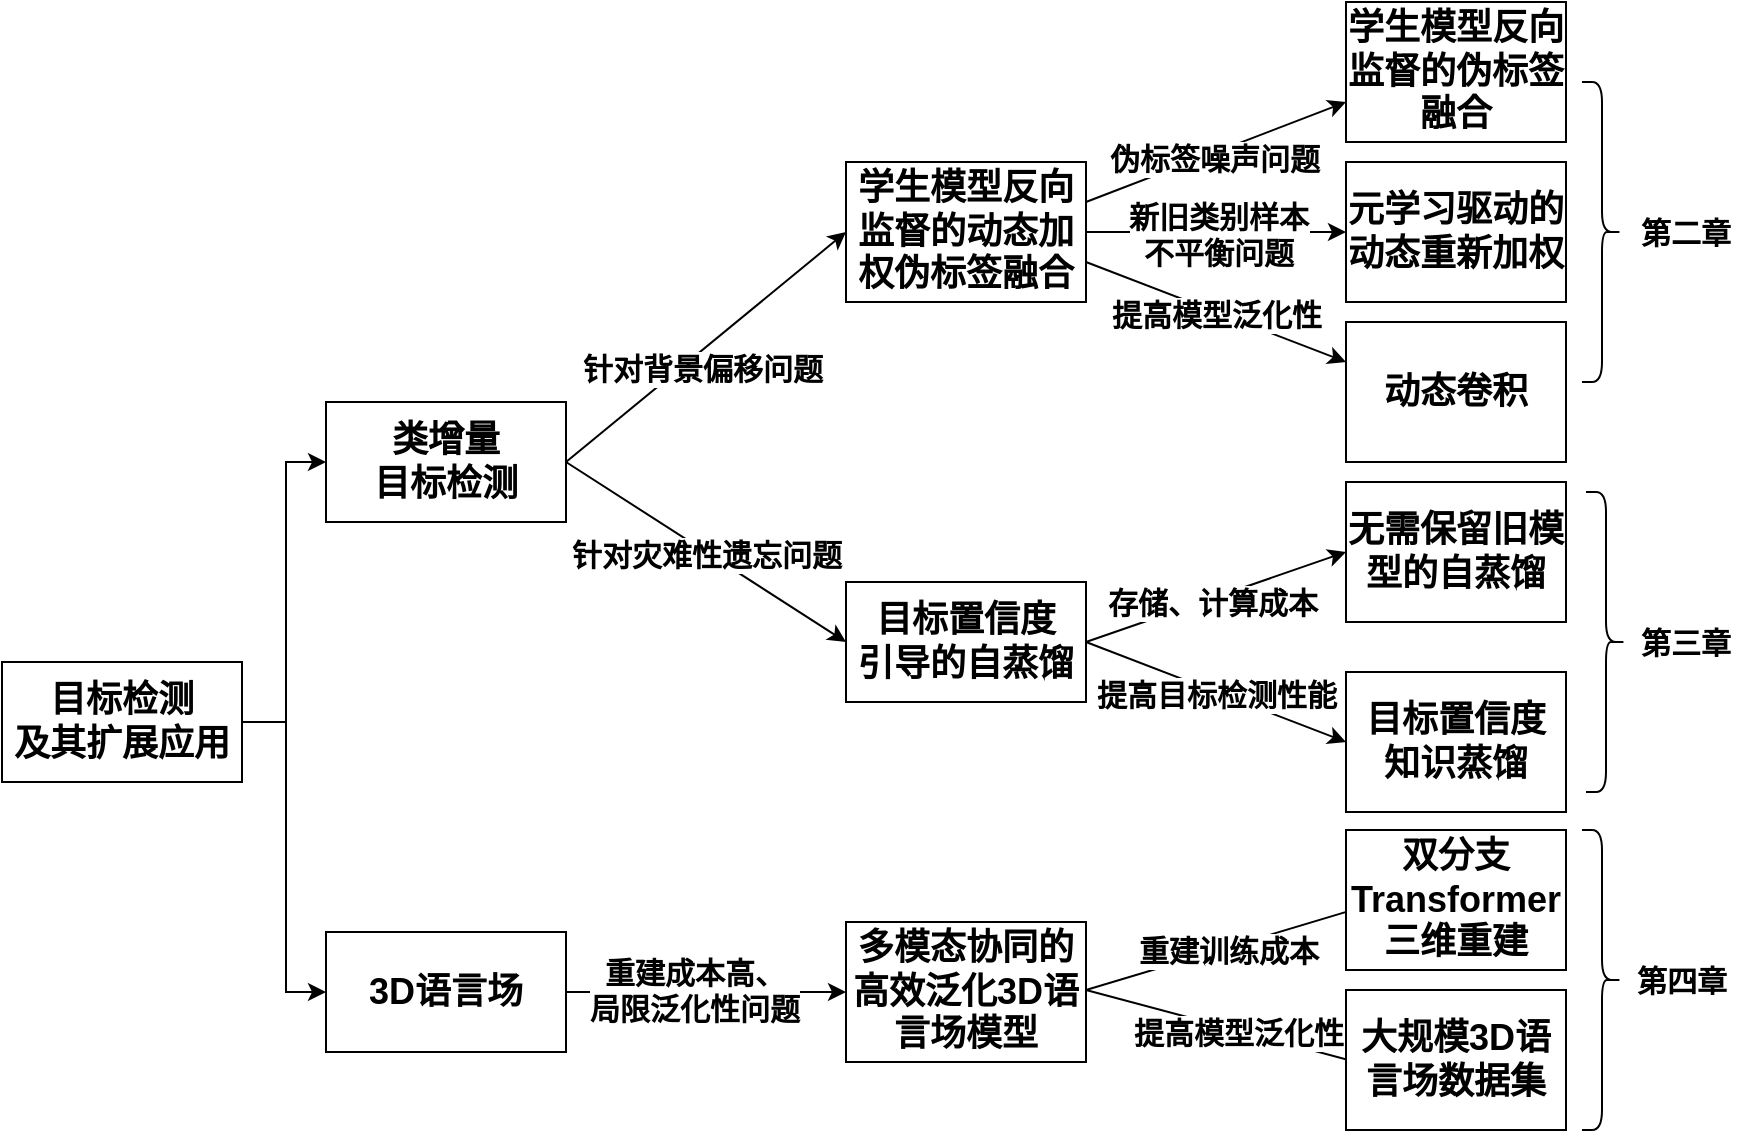 <mxfile version="26.1.0">
  <diagram name="第 1 页" id="9PxOJa-GYMEY9I_e3lbe">
    <mxGraphModel dx="1134" dy="1832" grid="1" gridSize="10" guides="1" tooltips="1" connect="1" arrows="1" fold="1" page="1" pageScale="1" pageWidth="827" pageHeight="1169" math="0" shadow="0">
      <root>
        <mxCell id="0" />
        <mxCell id="1" parent="0" />
        <mxCell id="6DWLwP2dBzeRYAyNFLK5-1" value="&lt;font style=&quot;font-size: 18px;&quot;&gt;&lt;b&gt;目标检测&lt;/b&gt;&lt;/font&gt;&lt;div&gt;&lt;font style=&quot;font-size: 18px;&quot;&gt;&lt;b&gt;及其扩展应用&lt;/b&gt;&lt;/font&gt;&lt;/div&gt;" style="rounded=0;whiteSpace=wrap;html=1;" parent="1" vertex="1">
          <mxGeometry x="118" y="230" width="120" height="60" as="geometry" />
        </mxCell>
        <mxCell id="6DWLwP2dBzeRYAyNFLK5-2" value="&lt;span style=&quot;font-size: 18px;&quot;&gt;&lt;b&gt;类增量&lt;/b&gt;&lt;/span&gt;&lt;div&gt;&lt;span style=&quot;font-size: 18px;&quot;&gt;&lt;b&gt;目标检测&lt;/b&gt;&lt;/span&gt;&lt;/div&gt;" style="rounded=0;whiteSpace=wrap;html=1;" parent="1" vertex="1">
          <mxGeometry x="280" y="100" width="120" height="60" as="geometry" />
        </mxCell>
        <mxCell id="6DWLwP2dBzeRYAyNFLK5-3" value="&lt;span style=&quot;font-size: 18px;&quot;&gt;&lt;b&gt;3D语言场&lt;/b&gt;&lt;/span&gt;" style="rounded=0;whiteSpace=wrap;html=1;" parent="1" vertex="1">
          <mxGeometry x="280" y="365" width="120" height="60" as="geometry" />
        </mxCell>
        <mxCell id="6DWLwP2dBzeRYAyNFLK5-4" value="" style="endArrow=none;html=1;rounded=0;exitX=1;exitY=0.5;exitDx=0;exitDy=0;" parent="1" source="6DWLwP2dBzeRYAyNFLK5-1" edge="1">
          <mxGeometry width="50" height="50" relative="1" as="geometry">
            <mxPoint x="240" y="380" as="sourcePoint" />
            <mxPoint x="260" y="260" as="targetPoint" />
          </mxGeometry>
        </mxCell>
        <mxCell id="6DWLwP2dBzeRYAyNFLK5-5" value="" style="endArrow=classic;html=1;rounded=0;entryX=0;entryY=0.5;entryDx=0;entryDy=0;" parent="1" target="6DWLwP2dBzeRYAyNFLK5-2" edge="1">
          <mxGeometry width="50" height="50" relative="1" as="geometry">
            <mxPoint x="260" y="200" as="sourcePoint" />
            <mxPoint x="290" y="270" as="targetPoint" />
            <Array as="points">
              <mxPoint x="260" y="130" />
            </Array>
          </mxGeometry>
        </mxCell>
        <mxCell id="6DWLwP2dBzeRYAyNFLK5-6" value="" style="endArrow=classic;html=1;rounded=0;entryX=0;entryY=0.5;entryDx=0;entryDy=0;" parent="1" target="6DWLwP2dBzeRYAyNFLK5-3" edge="1">
          <mxGeometry width="50" height="50" relative="1" as="geometry">
            <mxPoint x="260" y="200" as="sourcePoint" />
            <mxPoint x="290" y="270" as="targetPoint" />
            <Array as="points">
              <mxPoint x="260" y="395" />
            </Array>
          </mxGeometry>
        </mxCell>
        <mxCell id="6DWLwP2dBzeRYAyNFLK5-8" value="&lt;div style=&quot;&quot;&gt;&lt;span style=&quot;font-size: 18px;&quot;&gt;&lt;b&gt;学生模型反向监督的动态加权伪标签融合&lt;/b&gt;&lt;/span&gt;&lt;/div&gt;" style="rounded=0;whiteSpace=wrap;html=1;align=center;" parent="1" vertex="1">
          <mxGeometry x="540" y="-20" width="120" height="70" as="geometry" />
        </mxCell>
        <mxCell id="6DWLwP2dBzeRYAyNFLK5-9" value="&lt;span style=&quot;font-size: 18px;&quot;&gt;&lt;b&gt;目标置信度&lt;/b&gt;&lt;/span&gt;&lt;div&gt;&lt;span style=&quot;font-size: 18px;&quot;&gt;&lt;b&gt;引导的自蒸馏&lt;/b&gt;&lt;/span&gt;&lt;/div&gt;" style="rounded=0;whiteSpace=wrap;html=1;" parent="1" vertex="1">
          <mxGeometry x="540" y="190" width="120" height="60" as="geometry" />
        </mxCell>
        <mxCell id="6DWLwP2dBzeRYAyNFLK5-10" value="" style="endArrow=classic;html=1;rounded=0;exitX=1;exitY=0.5;exitDx=0;exitDy=0;entryX=0;entryY=0.5;entryDx=0;entryDy=0;" parent="1" source="6DWLwP2dBzeRYAyNFLK5-2" target="6DWLwP2dBzeRYAyNFLK5-8" edge="1">
          <mxGeometry width="50" height="50" relative="1" as="geometry">
            <mxPoint x="430" y="150" as="sourcePoint" />
            <mxPoint x="450" y="80" as="targetPoint" />
          </mxGeometry>
        </mxCell>
        <mxCell id="6DWLwP2dBzeRYAyNFLK5-11" value="&lt;font style=&quot;font-size: 15px;&quot;&gt;&lt;b style=&quot;&quot;&gt;针对背景偏移问题&lt;/b&gt;&lt;/font&gt;" style="edgeLabel;html=1;align=center;verticalAlign=middle;resizable=0;points=[];" parent="6DWLwP2dBzeRYAyNFLK5-10" vertex="1" connectable="0">
          <mxGeometry x="-0.241" relative="1" as="geometry">
            <mxPoint x="14" y="-3" as="offset" />
          </mxGeometry>
        </mxCell>
        <mxCell id="6DWLwP2dBzeRYAyNFLK5-12" value="" style="endArrow=classic;html=1;rounded=0;exitX=1;exitY=0.5;exitDx=0;exitDy=0;entryX=0;entryY=0.5;entryDx=0;entryDy=0;" parent="1" source="6DWLwP2dBzeRYAyNFLK5-2" target="6DWLwP2dBzeRYAyNFLK5-9" edge="1">
          <mxGeometry width="50" height="50" relative="1" as="geometry">
            <mxPoint x="430" y="200" as="sourcePoint" />
            <mxPoint x="480" y="150" as="targetPoint" />
          </mxGeometry>
        </mxCell>
        <mxCell id="6DWLwP2dBzeRYAyNFLK5-13" value="&lt;font style=&quot;font-size: 15px;&quot;&gt;&lt;b&gt;针对灾难性遗忘问题&lt;/b&gt;&lt;/font&gt;" style="edgeLabel;html=1;align=center;verticalAlign=middle;resizable=0;points=[];" parent="6DWLwP2dBzeRYAyNFLK5-12" vertex="1" connectable="0">
          <mxGeometry x="0.011" y="-2" relative="1" as="geometry">
            <mxPoint y="-1" as="offset" />
          </mxGeometry>
        </mxCell>
        <mxCell id="6DWLwP2dBzeRYAyNFLK5-15" value="&lt;span style=&quot;font-size: 18px;&quot;&gt;&lt;b&gt;多模态协同的高效泛化3D语言场模型&lt;/b&gt;&lt;/span&gt;" style="rounded=0;whiteSpace=wrap;html=1;" parent="1" vertex="1">
          <mxGeometry x="540" y="360" width="120" height="70" as="geometry" />
        </mxCell>
        <mxCell id="6DWLwP2dBzeRYAyNFLK5-16" value="" style="endArrow=classic;html=1;rounded=0;exitX=1;exitY=0.5;exitDx=0;exitDy=0;entryX=0;entryY=0.5;entryDx=0;entryDy=0;" parent="1" source="6DWLwP2dBzeRYAyNFLK5-3" target="6DWLwP2dBzeRYAyNFLK5-15" edge="1">
          <mxGeometry width="50" height="50" relative="1" as="geometry">
            <mxPoint x="410" y="405" as="sourcePoint" />
            <mxPoint x="460" y="355" as="targetPoint" />
          </mxGeometry>
        </mxCell>
        <mxCell id="6DWLwP2dBzeRYAyNFLK5-17" value="&lt;font style=&quot;font-size: 15px;&quot;&gt;&lt;b&gt;重建成本高、&lt;/b&gt;&lt;/font&gt;&lt;div&gt;&lt;font style=&quot;font-size: 15px;&quot;&gt;&lt;b&gt;局限泛化性问题&lt;/b&gt;&lt;/font&gt;&lt;/div&gt;" style="edgeLabel;html=1;align=center;verticalAlign=middle;resizable=0;points=[];" parent="6DWLwP2dBzeRYAyNFLK5-16" vertex="1" connectable="0">
          <mxGeometry x="-0.096" y="1" relative="1" as="geometry">
            <mxPoint as="offset" />
          </mxGeometry>
        </mxCell>
        <mxCell id="sPjnnIMg6PRWZblBv97r-1" value="&lt;font style=&quot;font-size: 15px;&quot;&gt;&lt;b&gt;第二章&lt;/b&gt;&lt;/font&gt;" style="text;strokeColor=none;align=center;fillColor=none;html=1;verticalAlign=middle;whiteSpace=wrap;rounded=0;" parent="1" vertex="1">
          <mxGeometry x="930" width="60" height="30" as="geometry" />
        </mxCell>
        <mxCell id="sPjnnIMg6PRWZblBv97r-2" value="&lt;font style=&quot;font-size: 15px;&quot;&gt;&lt;b&gt;第三章&lt;/b&gt;&lt;/font&gt;" style="text;strokeColor=none;align=center;fillColor=none;html=1;verticalAlign=middle;whiteSpace=wrap;rounded=0;" parent="1" vertex="1">
          <mxGeometry x="930" y="205" width="60" height="30" as="geometry" />
        </mxCell>
        <mxCell id="sPjnnIMg6PRWZblBv97r-3" value="&lt;font style=&quot;font-size: 15px;&quot;&gt;&lt;b&gt;第四章&lt;/b&gt;&lt;/font&gt;" style="text;strokeColor=none;align=center;fillColor=none;html=1;verticalAlign=middle;whiteSpace=wrap;rounded=0;" parent="1" vertex="1">
          <mxGeometry x="928" y="374" width="60" height="30" as="geometry" />
        </mxCell>
        <mxCell id="DEzhcm0lgIru7ttaUhke-2" value="" style="endArrow=classic;html=1;rounded=0;exitX=1;exitY=0.5;exitDx=0;exitDy=0;" edge="1" parent="1">
          <mxGeometry width="50" height="50" relative="1" as="geometry">
            <mxPoint x="660" as="sourcePoint" />
            <mxPoint x="790" y="-50" as="targetPoint" />
          </mxGeometry>
        </mxCell>
        <mxCell id="DEzhcm0lgIru7ttaUhke-3" value="&lt;font style=&quot;font-size: 15px;&quot;&gt;&lt;b style=&quot;&quot;&gt;伪标签噪声问题&lt;/b&gt;&lt;/font&gt;" style="edgeLabel;html=1;align=center;verticalAlign=middle;resizable=0;points=[];" vertex="1" connectable="0" parent="DEzhcm0lgIru7ttaUhke-2">
          <mxGeometry x="-0.241" relative="1" as="geometry">
            <mxPoint x="14" y="-3" as="offset" />
          </mxGeometry>
        </mxCell>
        <mxCell id="DEzhcm0lgIru7ttaUhke-4" value="" style="endArrow=classic;html=1;rounded=0;exitX=1;exitY=0.5;exitDx=0;exitDy=0;" edge="1" parent="1" source="6DWLwP2dBzeRYAyNFLK5-8">
          <mxGeometry width="50" height="50" relative="1" as="geometry">
            <mxPoint x="660" y="20" as="sourcePoint" />
            <mxPoint x="790" y="15" as="targetPoint" />
          </mxGeometry>
        </mxCell>
        <mxCell id="DEzhcm0lgIru7ttaUhke-5" value="&lt;font style=&quot;font-size: 15px;&quot;&gt;&lt;b&gt;新旧类别样本&lt;/b&gt;&lt;/font&gt;&lt;div&gt;&lt;font style=&quot;font-size: 15px;&quot;&gt;&lt;b&gt;不平衡问题&lt;/b&gt;&lt;/font&gt;&lt;/div&gt;" style="edgeLabel;html=1;align=center;verticalAlign=middle;resizable=0;points=[];" vertex="1" connectable="0" parent="DEzhcm0lgIru7ttaUhke-4">
          <mxGeometry x="0.011" y="-2" relative="1" as="geometry">
            <mxPoint y="-1" as="offset" />
          </mxGeometry>
        </mxCell>
        <mxCell id="DEzhcm0lgIru7ttaUhke-6" value="&lt;div style=&quot;&quot;&gt;&lt;span style=&quot;font-size: 18px;&quot;&gt;&lt;b&gt;学生模型反向监督的伪标签融合&lt;/b&gt;&lt;/span&gt;&lt;/div&gt;" style="rounded=0;whiteSpace=wrap;html=1;align=center;" vertex="1" parent="1">
          <mxGeometry x="790" y="-100" width="110" height="70" as="geometry" />
        </mxCell>
        <mxCell id="DEzhcm0lgIru7ttaUhke-7" value="&lt;div style=&quot;&quot;&gt;&lt;span style=&quot;font-size: 18px;&quot;&gt;&lt;b&gt;元学习驱动的动态重新加权&lt;/b&gt;&lt;/span&gt;&lt;/div&gt;" style="rounded=0;whiteSpace=wrap;html=1;align=center;" vertex="1" parent="1">
          <mxGeometry x="790" y="-20" width="110" height="70" as="geometry" />
        </mxCell>
        <mxCell id="DEzhcm0lgIru7ttaUhke-8" value="" style="endArrow=classic;html=1;rounded=0;exitX=1;exitY=0.5;exitDx=0;exitDy=0;entryX=0;entryY=0.5;entryDx=0;entryDy=0;" edge="1" parent="1">
          <mxGeometry width="50" height="50" relative="1" as="geometry">
            <mxPoint x="660" y="394" as="sourcePoint" />
            <mxPoint x="810" y="349" as="targetPoint" />
          </mxGeometry>
        </mxCell>
        <mxCell id="DEzhcm0lgIru7ttaUhke-9" value="&lt;font style=&quot;font-size: 15px;&quot;&gt;&lt;b style=&quot;&quot;&gt;重建训练成本&lt;/b&gt;&lt;/font&gt;" style="edgeLabel;html=1;align=center;verticalAlign=middle;resizable=0;points=[];" vertex="1" connectable="0" parent="DEzhcm0lgIru7ttaUhke-8">
          <mxGeometry x="-0.241" relative="1" as="geometry">
            <mxPoint x="14" y="-3" as="offset" />
          </mxGeometry>
        </mxCell>
        <mxCell id="DEzhcm0lgIru7ttaUhke-10" value="" style="endArrow=classic;html=1;rounded=0;exitX=1;exitY=0.5;exitDx=0;exitDy=0;entryX=0;entryY=0.5;entryDx=0;entryDy=0;" edge="1" parent="1">
          <mxGeometry width="50" height="50" relative="1" as="geometry">
            <mxPoint x="660" y="394" as="sourcePoint" />
            <mxPoint x="810" y="434" as="targetPoint" />
          </mxGeometry>
        </mxCell>
        <mxCell id="DEzhcm0lgIru7ttaUhke-11" value="&lt;div&gt;&lt;font style=&quot;font-size: 15px;&quot;&gt;&lt;b&gt;提高模型泛化性&lt;/b&gt;&lt;/font&gt;&lt;/div&gt;" style="edgeLabel;html=1;align=center;verticalAlign=middle;resizable=0;points=[];" vertex="1" connectable="0" parent="DEzhcm0lgIru7ttaUhke-10">
          <mxGeometry x="0.011" y="-2" relative="1" as="geometry">
            <mxPoint y="-1" as="offset" />
          </mxGeometry>
        </mxCell>
        <mxCell id="DEzhcm0lgIru7ttaUhke-12" value="&lt;div style=&quot;&quot;&gt;&lt;span style=&quot;font-size: 18px;&quot;&gt;&lt;b&gt;双分支Transformer三维重建&lt;/b&gt;&lt;/span&gt;&lt;/div&gt;" style="rounded=0;whiteSpace=wrap;html=1;align=center;" vertex="1" parent="1">
          <mxGeometry x="790" y="314" width="110" height="70" as="geometry" />
        </mxCell>
        <mxCell id="DEzhcm0lgIru7ttaUhke-13" value="&lt;div style=&quot;&quot;&gt;&lt;span style=&quot;font-size: 18px;&quot;&gt;&lt;b&gt;大规模3D语言场数据集&lt;/b&gt;&lt;/span&gt;&lt;/div&gt;" style="rounded=0;whiteSpace=wrap;html=1;align=center;" vertex="1" parent="1">
          <mxGeometry x="790" y="394" width="110" height="70" as="geometry" />
        </mxCell>
        <mxCell id="DEzhcm0lgIru7ttaUhke-15" value="" style="endArrow=classic;html=1;rounded=0;exitX=1;exitY=0.5;exitDx=0;exitDy=0;" edge="1" parent="1">
          <mxGeometry width="50" height="50" relative="1" as="geometry">
            <mxPoint x="660" y="30" as="sourcePoint" />
            <mxPoint x="790" y="80" as="targetPoint" />
          </mxGeometry>
        </mxCell>
        <mxCell id="DEzhcm0lgIru7ttaUhke-16" value="&lt;span style=&quot;font-size: 15px;&quot;&gt;&lt;b&gt;提高模型泛化性&lt;/b&gt;&lt;/span&gt;" style="edgeLabel;html=1;align=center;verticalAlign=middle;resizable=0;points=[];" vertex="1" connectable="0" parent="DEzhcm0lgIru7ttaUhke-15">
          <mxGeometry x="0.011" y="-2" relative="1" as="geometry">
            <mxPoint y="-1" as="offset" />
          </mxGeometry>
        </mxCell>
        <mxCell id="DEzhcm0lgIru7ttaUhke-17" value="&lt;div style=&quot;&quot;&gt;&lt;span style=&quot;font-size: 18px;&quot;&gt;&lt;b&gt;动态卷积&lt;/b&gt;&lt;/span&gt;&lt;/div&gt;" style="rounded=0;whiteSpace=wrap;html=1;align=center;" vertex="1" parent="1">
          <mxGeometry x="790" y="60" width="110" height="70" as="geometry" />
        </mxCell>
        <mxCell id="DEzhcm0lgIru7ttaUhke-18" value="" style="endArrow=classic;html=1;rounded=0;exitX=1;exitY=0.5;exitDx=0;exitDy=0;entryX=0;entryY=0.5;entryDx=0;entryDy=0;" edge="1" parent="1" target="DEzhcm0lgIru7ttaUhke-20">
          <mxGeometry width="50" height="50" relative="1" as="geometry">
            <mxPoint x="660" y="220" as="sourcePoint" />
            <mxPoint x="780" y="270" as="targetPoint" />
          </mxGeometry>
        </mxCell>
        <mxCell id="DEzhcm0lgIru7ttaUhke-19" value="&lt;span style=&quot;font-size: 15px;&quot;&gt;&lt;b&gt;提高目标检测性能&lt;/b&gt;&lt;/span&gt;" style="edgeLabel;html=1;align=center;verticalAlign=middle;resizable=0;points=[];" vertex="1" connectable="0" parent="DEzhcm0lgIru7ttaUhke-18">
          <mxGeometry x="0.011" y="-2" relative="1" as="geometry">
            <mxPoint y="-1" as="offset" />
          </mxGeometry>
        </mxCell>
        <mxCell id="DEzhcm0lgIru7ttaUhke-20" value="&lt;div style=&quot;&quot;&gt;&lt;span style=&quot;font-size: 18px;&quot;&gt;&lt;b&gt;目标置信度&lt;/b&gt;&lt;/span&gt;&lt;/div&gt;&lt;div style=&quot;&quot;&gt;&lt;span style=&quot;font-size: 18px;&quot;&gt;&lt;b&gt;知识蒸馏&lt;/b&gt;&lt;/span&gt;&lt;/div&gt;" style="rounded=0;whiteSpace=wrap;html=1;align=center;" vertex="1" parent="1">
          <mxGeometry x="790" y="235" width="110" height="70" as="geometry" />
        </mxCell>
        <mxCell id="DEzhcm0lgIru7ttaUhke-27" value="" style="endArrow=classic;html=1;rounded=0;entryX=0;entryY=0.5;entryDx=0;entryDy=0;exitX=1;exitY=0.5;exitDx=0;exitDy=0;" edge="1" parent="1" source="6DWLwP2dBzeRYAyNFLK5-9" target="DEzhcm0lgIru7ttaUhke-29">
          <mxGeometry width="50" height="50" relative="1" as="geometry">
            <mxPoint x="660" y="220" as="sourcePoint" />
            <mxPoint x="780" y="185" as="targetPoint" />
          </mxGeometry>
        </mxCell>
        <mxCell id="DEzhcm0lgIru7ttaUhke-28" value="&lt;font style=&quot;font-size: 15px;&quot;&gt;&lt;b style=&quot;&quot;&gt;存储、计算成本&lt;/b&gt;&lt;/font&gt;" style="edgeLabel;html=1;align=center;verticalAlign=middle;resizable=0;points=[];" vertex="1" connectable="0" parent="DEzhcm0lgIru7ttaUhke-27">
          <mxGeometry x="-0.241" relative="1" as="geometry">
            <mxPoint x="14" y="-3" as="offset" />
          </mxGeometry>
        </mxCell>
        <mxCell id="DEzhcm0lgIru7ttaUhke-29" value="&lt;div style=&quot;&quot;&gt;&lt;span style=&quot;font-size: 18px;&quot;&gt;&lt;b&gt;无需保留旧模型的自蒸馏&lt;/b&gt;&lt;/span&gt;&lt;/div&gt;" style="rounded=0;whiteSpace=wrap;html=1;align=center;" vertex="1" parent="1">
          <mxGeometry x="790" y="140" width="110" height="70" as="geometry" />
        </mxCell>
        <mxCell id="DEzhcm0lgIru7ttaUhke-32" value="" style="shape=curlyBracket;whiteSpace=wrap;html=1;rounded=1;flipH=1;labelPosition=right;verticalLabelPosition=middle;align=left;verticalAlign=middle;" vertex="1" parent="1">
          <mxGeometry x="908" y="-60" width="20" height="150" as="geometry" />
        </mxCell>
        <mxCell id="DEzhcm0lgIru7ttaUhke-34" value="" style="shape=curlyBracket;whiteSpace=wrap;html=1;rounded=1;flipH=1;labelPosition=right;verticalLabelPosition=middle;align=left;verticalAlign=middle;" vertex="1" parent="1">
          <mxGeometry x="910" y="145" width="20" height="150" as="geometry" />
        </mxCell>
        <mxCell id="DEzhcm0lgIru7ttaUhke-36" value="" style="shape=curlyBracket;whiteSpace=wrap;html=1;rounded=1;flipH=1;labelPosition=right;verticalLabelPosition=middle;align=left;verticalAlign=middle;" vertex="1" parent="1">
          <mxGeometry x="908" y="314" width="20" height="150" as="geometry" />
        </mxCell>
      </root>
    </mxGraphModel>
  </diagram>
</mxfile>
